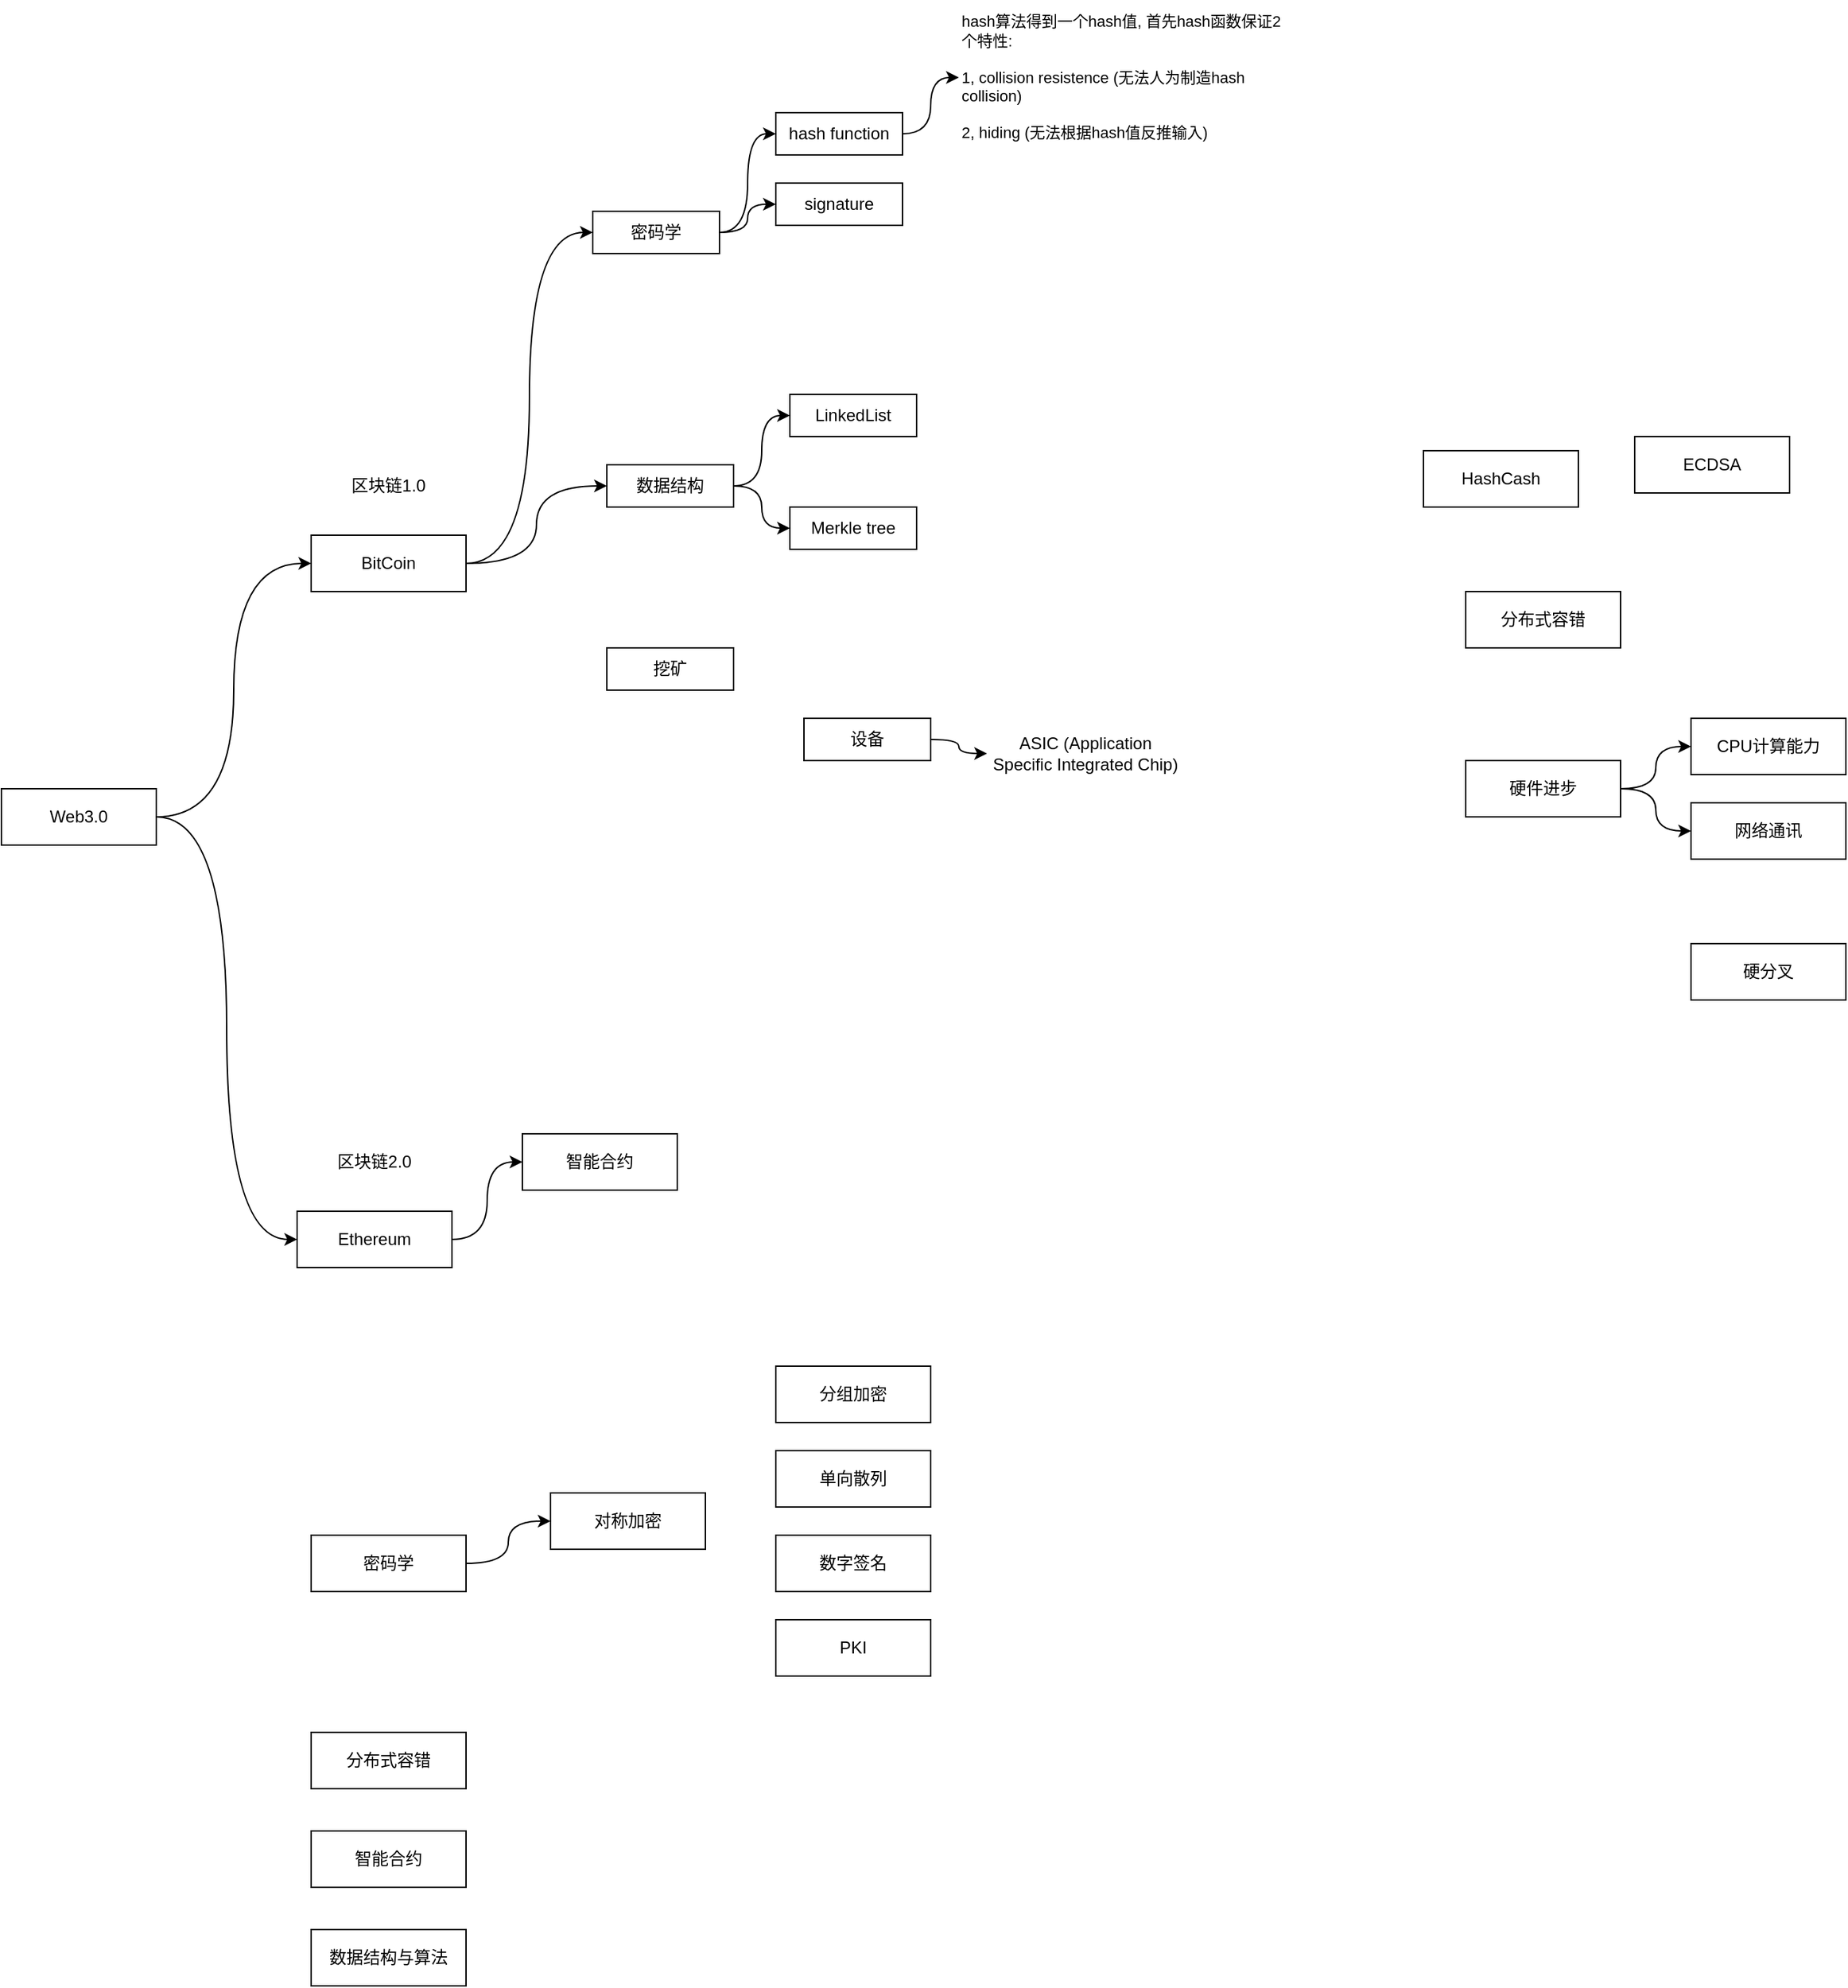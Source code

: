 <mxfile version="28.2.0">
  <diagram id="98_-YopKsVhaZTTWU9En" name="Page-1">
    <mxGraphModel dx="1188" dy="1916" grid="1" gridSize="10" guides="1" tooltips="1" connect="1" arrows="1" fold="1" page="1" pageScale="1" pageWidth="827" pageHeight="1169" math="0" shadow="0">
      <root>
        <mxCell id="0" />
        <mxCell id="1" parent="0" />
        <mxCell id="F0gRG6pWzUZrUAnxOXtk-17" style="edgeStyle=orthogonalEdgeStyle;curved=1;rounded=0;orthogonalLoop=1;jettySize=auto;html=1;entryX=0;entryY=0.5;entryDx=0;entryDy=0;elbow=vertical;" parent="1" source="F0gRG6pWzUZrUAnxOXtk-1" target="F0gRG6pWzUZrUAnxOXtk-14" edge="1">
          <mxGeometry relative="1" as="geometry" />
        </mxCell>
        <mxCell id="F0gRG6pWzUZrUAnxOXtk-19" style="edgeStyle=orthogonalEdgeStyle;curved=1;rounded=0;orthogonalLoop=1;jettySize=auto;html=1;entryX=0;entryY=0.5;entryDx=0;entryDy=0;elbow=vertical;" parent="1" source="F0gRG6pWzUZrUAnxOXtk-1" target="F0gRG6pWzUZrUAnxOXtk-18" edge="1">
          <mxGeometry relative="1" as="geometry" />
        </mxCell>
        <mxCell id="F0gRG6pWzUZrUAnxOXtk-1" value="Web3.0" style="rounded=0;whiteSpace=wrap;html=1;" parent="1" vertex="1">
          <mxGeometry x="50" y="260" width="110" height="40" as="geometry" />
        </mxCell>
        <mxCell id="L_eL_teailExIP526OJV-3" style="edgeStyle=orthogonalEdgeStyle;shape=connector;curved=1;rounded=0;orthogonalLoop=1;jettySize=auto;html=1;entryX=0;entryY=0.5;entryDx=0;entryDy=0;strokeColor=default;align=center;verticalAlign=middle;fontFamily=Helvetica;fontSize=11;fontColor=default;labelBackgroundColor=default;endArrow=classic;" edge="1" parent="1" source="F0gRG6pWzUZrUAnxOXtk-2" target="L_eL_teailExIP526OJV-2">
          <mxGeometry relative="1" as="geometry" />
        </mxCell>
        <mxCell id="L_eL_teailExIP526OJV-14" style="edgeStyle=orthogonalEdgeStyle;shape=connector;curved=1;rounded=0;orthogonalLoop=1;jettySize=auto;html=1;strokeColor=default;align=center;verticalAlign=middle;fontFamily=Helvetica;fontSize=11;fontColor=default;labelBackgroundColor=default;endArrow=classic;" edge="1" parent="1" source="F0gRG6pWzUZrUAnxOXtk-2" target="L_eL_teailExIP526OJV-13">
          <mxGeometry relative="1" as="geometry" />
        </mxCell>
        <mxCell id="F0gRG6pWzUZrUAnxOXtk-2" value="密码学" style="rounded=0;whiteSpace=wrap;html=1;" parent="1" vertex="1">
          <mxGeometry x="470" y="-150" width="90" height="30" as="geometry" />
        </mxCell>
        <mxCell id="F0gRG6pWzUZrUAnxOXtk-3" value="分布式容错" style="rounded=0;whiteSpace=wrap;html=1;" parent="1" vertex="1">
          <mxGeometry x="1090" y="120" width="110" height="40" as="geometry" />
        </mxCell>
        <mxCell id="F0gRG6pWzUZrUAnxOXtk-9" style="edgeStyle=orthogonalEdgeStyle;rounded=0;orthogonalLoop=1;jettySize=auto;html=1;entryX=0;entryY=0.5;entryDx=0;entryDy=0;elbow=vertical;curved=1;" parent="1" source="F0gRG6pWzUZrUAnxOXtk-4" target="F0gRG6pWzUZrUAnxOXtk-7" edge="1">
          <mxGeometry relative="1" as="geometry" />
        </mxCell>
        <mxCell id="F0gRG6pWzUZrUAnxOXtk-12" style="edgeStyle=orthogonalEdgeStyle;curved=1;rounded=0;orthogonalLoop=1;jettySize=auto;html=1;entryX=0;entryY=0.5;entryDx=0;entryDy=0;elbow=vertical;" parent="1" source="F0gRG6pWzUZrUAnxOXtk-4" target="F0gRG6pWzUZrUAnxOXtk-8" edge="1">
          <mxGeometry relative="1" as="geometry" />
        </mxCell>
        <mxCell id="F0gRG6pWzUZrUAnxOXtk-4" value="硬件进步" style="rounded=0;whiteSpace=wrap;html=1;" parent="1" vertex="1">
          <mxGeometry x="1090" y="240" width="110" height="40" as="geometry" />
        </mxCell>
        <mxCell id="F0gRG6pWzUZrUAnxOXtk-5" value="HashCash" style="rounded=0;whiteSpace=wrap;html=1;" parent="1" vertex="1">
          <mxGeometry x="1060" y="20" width="110" height="40" as="geometry" />
        </mxCell>
        <mxCell id="F0gRG6pWzUZrUAnxOXtk-6" value="ECDSA" style="rounded=0;whiteSpace=wrap;html=1;" parent="1" vertex="1">
          <mxGeometry x="1210" y="10" width="110" height="40" as="geometry" />
        </mxCell>
        <mxCell id="F0gRG6pWzUZrUAnxOXtk-7" value="CPU计算能力" style="rounded=0;whiteSpace=wrap;html=1;" parent="1" vertex="1">
          <mxGeometry x="1250" y="210" width="110" height="40" as="geometry" />
        </mxCell>
        <mxCell id="F0gRG6pWzUZrUAnxOXtk-8" value="网络通讯" style="rounded=0;whiteSpace=wrap;html=1;" parent="1" vertex="1">
          <mxGeometry x="1250" y="270" width="110" height="40" as="geometry" />
        </mxCell>
        <mxCell id="F0gRG6pWzUZrUAnxOXtk-13" value="硬分叉" style="rounded=0;whiteSpace=wrap;html=1;" parent="1" vertex="1">
          <mxGeometry x="1250" y="370" width="110" height="40" as="geometry" />
        </mxCell>
        <mxCell id="F0gRG6pWzUZrUAnxOXtk-23" style="edgeStyle=orthogonalEdgeStyle;curved=1;rounded=0;orthogonalLoop=1;jettySize=auto;html=1;entryX=0;entryY=0.5;entryDx=0;entryDy=0;elbow=vertical;" parent="1" source="F0gRG6pWzUZrUAnxOXtk-14" target="F0gRG6pWzUZrUAnxOXtk-20" edge="1">
          <mxGeometry relative="1" as="geometry" />
        </mxCell>
        <mxCell id="F0gRG6pWzUZrUAnxOXtk-14" value="&lt;span style=&quot;font-size: 12px;&quot;&gt;Ethereum&lt;/span&gt;" style="rounded=0;whiteSpace=wrap;html=1;" parent="1" vertex="1">
          <mxGeometry x="260" y="560" width="110" height="40" as="geometry" />
        </mxCell>
        <mxCell id="L_eL_teailExIP526OJV-1" style="edgeStyle=orthogonalEdgeStyle;rounded=0;orthogonalLoop=1;jettySize=auto;html=1;entryX=0;entryY=0.5;entryDx=0;entryDy=0;curved=1;" edge="1" parent="1" source="F0gRG6pWzUZrUAnxOXtk-18" target="F0gRG6pWzUZrUAnxOXtk-2">
          <mxGeometry relative="1" as="geometry" />
        </mxCell>
        <mxCell id="L_eL_teailExIP526OJV-5" style="edgeStyle=orthogonalEdgeStyle;shape=connector;curved=1;rounded=0;orthogonalLoop=1;jettySize=auto;html=1;entryX=0;entryY=0.5;entryDx=0;entryDy=0;strokeColor=default;align=center;verticalAlign=middle;fontFamily=Helvetica;fontSize=11;fontColor=default;labelBackgroundColor=default;endArrow=classic;" edge="1" parent="1" source="F0gRG6pWzUZrUAnxOXtk-18" target="L_eL_teailExIP526OJV-4">
          <mxGeometry relative="1" as="geometry" />
        </mxCell>
        <mxCell id="F0gRG6pWzUZrUAnxOXtk-18" value="BitCoin" style="rounded=0;whiteSpace=wrap;html=1;" parent="1" vertex="1">
          <mxGeometry x="270" y="80" width="110" height="40" as="geometry" />
        </mxCell>
        <mxCell id="F0gRG6pWzUZrUAnxOXtk-20" value="智能合约" style="rounded=0;whiteSpace=wrap;html=1;" parent="1" vertex="1">
          <mxGeometry x="420" y="505" width="110" height="40" as="geometry" />
        </mxCell>
        <mxCell id="F0gRG6pWzUZrUAnxOXtk-21" value="区块链1.0" style="text;html=1;strokeColor=none;fillColor=none;align=center;verticalAlign=middle;whiteSpace=wrap;rounded=0;" parent="1" vertex="1">
          <mxGeometry x="295" y="30" width="60" height="30" as="geometry" />
        </mxCell>
        <mxCell id="F0gRG6pWzUZrUAnxOXtk-22" value="区块链2.0" style="text;html=1;strokeColor=none;fillColor=none;align=center;verticalAlign=middle;whiteSpace=wrap;rounded=0;" parent="1" vertex="1">
          <mxGeometry x="285" y="510" width="60" height="30" as="geometry" />
        </mxCell>
        <mxCell id="F0gRG6pWzUZrUAnxOXtk-29" style="edgeStyle=orthogonalEdgeStyle;curved=1;rounded=0;orthogonalLoop=1;jettySize=auto;html=1;entryX=0;entryY=0.5;entryDx=0;entryDy=0;elbow=vertical;" parent="1" source="F0gRG6pWzUZrUAnxOXtk-24" target="F0gRG6pWzUZrUAnxOXtk-28" edge="1">
          <mxGeometry relative="1" as="geometry" />
        </mxCell>
        <mxCell id="F0gRG6pWzUZrUAnxOXtk-24" value="密码学" style="rounded=0;whiteSpace=wrap;html=1;" parent="1" vertex="1">
          <mxGeometry x="270" y="790" width="110" height="40" as="geometry" />
        </mxCell>
        <mxCell id="F0gRG6pWzUZrUAnxOXtk-25" value="分布式容错" style="rounded=0;whiteSpace=wrap;html=1;" parent="1" vertex="1">
          <mxGeometry x="270" y="930" width="110" height="40" as="geometry" />
        </mxCell>
        <mxCell id="F0gRG6pWzUZrUAnxOXtk-26" value="智能合约" style="rounded=0;whiteSpace=wrap;html=1;" parent="1" vertex="1">
          <mxGeometry x="270" y="1000" width="110" height="40" as="geometry" />
        </mxCell>
        <mxCell id="F0gRG6pWzUZrUAnxOXtk-27" value="数据结构与算法" style="rounded=0;whiteSpace=wrap;html=1;" parent="1" vertex="1">
          <mxGeometry x="270" y="1070" width="110" height="40" as="geometry" />
        </mxCell>
        <mxCell id="F0gRG6pWzUZrUAnxOXtk-28" value="对称加密" style="rounded=0;whiteSpace=wrap;html=1;" parent="1" vertex="1">
          <mxGeometry x="440" y="760" width="110" height="40" as="geometry" />
        </mxCell>
        <mxCell id="F0gRG6pWzUZrUAnxOXtk-30" value="单向散列" style="rounded=0;whiteSpace=wrap;html=1;" parent="1" vertex="1">
          <mxGeometry x="600" y="730" width="110" height="40" as="geometry" />
        </mxCell>
        <mxCell id="F0gRG6pWzUZrUAnxOXtk-31" value="分组加密" style="rounded=0;whiteSpace=wrap;html=1;" parent="1" vertex="1">
          <mxGeometry x="600" y="670" width="110" height="40" as="geometry" />
        </mxCell>
        <mxCell id="F0gRG6pWzUZrUAnxOXtk-32" value="数字签名" style="rounded=0;whiteSpace=wrap;html=1;" parent="1" vertex="1">
          <mxGeometry x="600" y="790" width="110" height="40" as="geometry" />
        </mxCell>
        <mxCell id="F0gRG6pWzUZrUAnxOXtk-33" value="PKI" style="rounded=0;whiteSpace=wrap;html=1;" parent="1" vertex="1">
          <mxGeometry x="600" y="850" width="110" height="40" as="geometry" />
        </mxCell>
        <mxCell id="L_eL_teailExIP526OJV-7" style="edgeStyle=orthogonalEdgeStyle;shape=connector;curved=1;rounded=0;orthogonalLoop=1;jettySize=auto;html=1;strokeColor=default;align=center;verticalAlign=middle;fontFamily=Helvetica;fontSize=11;fontColor=default;labelBackgroundColor=default;endArrow=classic;" edge="1" parent="1" source="L_eL_teailExIP526OJV-2" target="L_eL_teailExIP526OJV-6">
          <mxGeometry relative="1" as="geometry" />
        </mxCell>
        <mxCell id="L_eL_teailExIP526OJV-2" value="hash function" style="rounded=0;whiteSpace=wrap;html=1;" vertex="1" parent="1">
          <mxGeometry x="600" y="-220" width="90" height="30" as="geometry" />
        </mxCell>
        <mxCell id="L_eL_teailExIP526OJV-10" style="edgeStyle=orthogonalEdgeStyle;shape=connector;curved=1;rounded=0;orthogonalLoop=1;jettySize=auto;html=1;entryX=0;entryY=0.5;entryDx=0;entryDy=0;strokeColor=default;align=center;verticalAlign=middle;fontFamily=Helvetica;fontSize=11;fontColor=default;labelBackgroundColor=default;endArrow=classic;" edge="1" parent="1" source="L_eL_teailExIP526OJV-4" target="L_eL_teailExIP526OJV-8">
          <mxGeometry relative="1" as="geometry" />
        </mxCell>
        <mxCell id="L_eL_teailExIP526OJV-12" style="edgeStyle=orthogonalEdgeStyle;shape=connector;curved=1;rounded=0;orthogonalLoop=1;jettySize=auto;html=1;entryX=0;entryY=0.5;entryDx=0;entryDy=0;strokeColor=default;align=center;verticalAlign=middle;fontFamily=Helvetica;fontSize=11;fontColor=default;labelBackgroundColor=default;endArrow=classic;" edge="1" parent="1" source="L_eL_teailExIP526OJV-4" target="L_eL_teailExIP526OJV-9">
          <mxGeometry relative="1" as="geometry" />
        </mxCell>
        <mxCell id="L_eL_teailExIP526OJV-4" value="数据结构" style="rounded=0;whiteSpace=wrap;html=1;" vertex="1" parent="1">
          <mxGeometry x="480" y="30" width="90" height="30" as="geometry" />
        </mxCell>
        <mxCell id="L_eL_teailExIP526OJV-6" value="&lt;div&gt;hash算法得到一个hash值, 首先hash函数保证2个特性:&lt;/div&gt;&lt;div&gt;&lt;br&gt;&lt;/div&gt;&lt;div&gt;1, collision resistence (无法人为制造hash collision)&lt;/div&gt;&lt;div&gt;&lt;br&gt;&lt;/div&gt;&lt;div&gt;2, hiding (无法根据hash值反推输入)&lt;/div&gt;" style="text;html=1;align=left;verticalAlign=middle;whiteSpace=wrap;rounded=0;fontFamily=Helvetica;fontSize=11;fontColor=default;labelBackgroundColor=default;" vertex="1" parent="1">
          <mxGeometry x="730" y="-300" width="230" height="110" as="geometry" />
        </mxCell>
        <mxCell id="L_eL_teailExIP526OJV-8" value="LinkedList" style="rounded=0;whiteSpace=wrap;html=1;" vertex="1" parent="1">
          <mxGeometry x="610" y="-20" width="90" height="30" as="geometry" />
        </mxCell>
        <mxCell id="L_eL_teailExIP526OJV-9" value="Merkle tree" style="rounded=0;whiteSpace=wrap;html=1;" vertex="1" parent="1">
          <mxGeometry x="610" y="60" width="90" height="30" as="geometry" />
        </mxCell>
        <mxCell id="L_eL_teailExIP526OJV-13" value="signature" style="rounded=0;whiteSpace=wrap;html=1;" vertex="1" parent="1">
          <mxGeometry x="600" y="-170" width="90" height="30" as="geometry" />
        </mxCell>
        <mxCell id="L_eL_teailExIP526OJV-15" value="挖矿" style="rounded=0;whiteSpace=wrap;html=1;" vertex="1" parent="1">
          <mxGeometry x="480" y="160" width="90" height="30" as="geometry" />
        </mxCell>
        <mxCell id="L_eL_teailExIP526OJV-18" style="edgeStyle=orthogonalEdgeStyle;shape=connector;curved=1;rounded=0;orthogonalLoop=1;jettySize=auto;html=1;strokeColor=default;align=center;verticalAlign=middle;fontFamily=Helvetica;fontSize=11;fontColor=default;labelBackgroundColor=default;endArrow=classic;" edge="1" parent="1" source="L_eL_teailExIP526OJV-16" target="L_eL_teailExIP526OJV-17">
          <mxGeometry relative="1" as="geometry" />
        </mxCell>
        <mxCell id="L_eL_teailExIP526OJV-16" value="设备" style="rounded=0;whiteSpace=wrap;html=1;" vertex="1" parent="1">
          <mxGeometry x="620" y="210" width="90" height="30" as="geometry" />
        </mxCell>
        <mxCell id="L_eL_teailExIP526OJV-17" value="ASIC (Application Specific Integrated Chip)" style="text;html=1;strokeColor=none;fillColor=none;align=center;verticalAlign=middle;whiteSpace=wrap;rounded=0;" vertex="1" parent="1">
          <mxGeometry x="750" y="210" width="140" height="50" as="geometry" />
        </mxCell>
      </root>
    </mxGraphModel>
  </diagram>
</mxfile>
